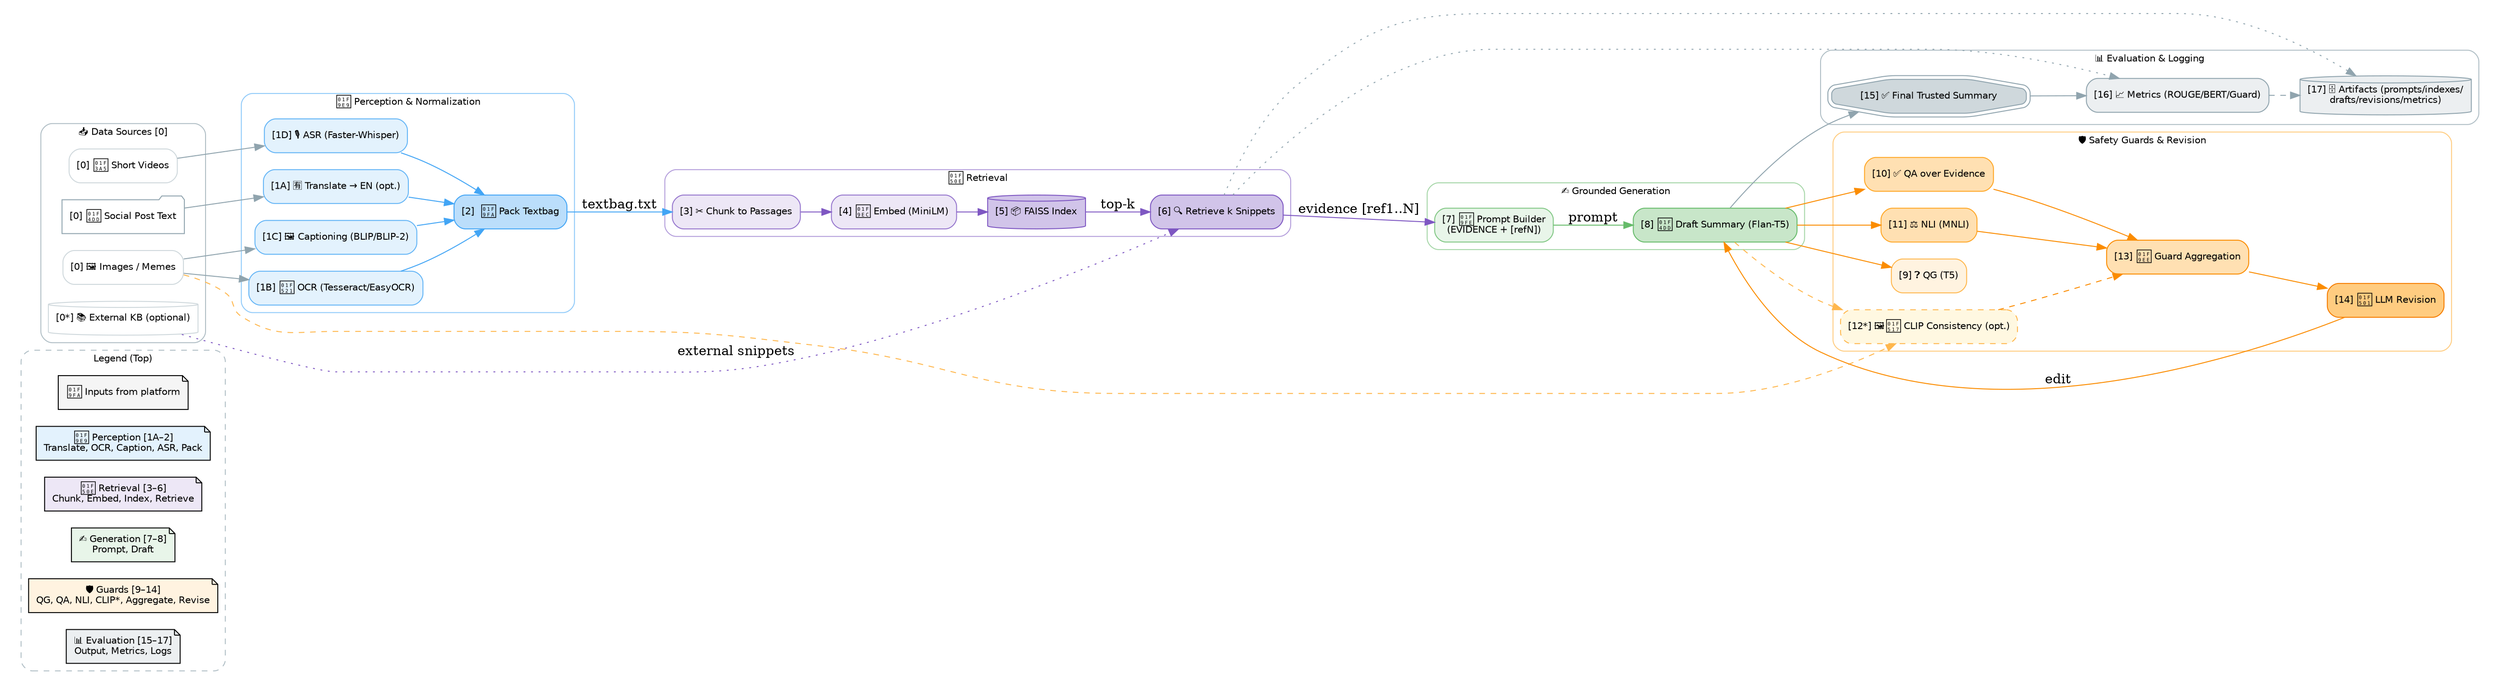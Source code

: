 digraph GMMS_FullDiagram {
  graph [fontname="Helvetica", dpi=110, pad="0.2", nodesep="0.25", ranksep="0.45"];
  rankdir=LR;
  fontsize=10;
  node  [shape=rect, fontsize=10, fontname="Helvetica", style="filled,rounded"];

  /* =============== Legend (Top) =============== */
  subgraph cluster_legend {
    label="Legend (Top)";
    style="rounded,dashed"; color="#B0BEC5"; fillcolor="#FAFAFA";
    LG_S [label="🧺 Inputs from platform",           shape=note, fillcolor="#F5F5F5"];
    LG_P [label="🧩 Perception [1A–2]\nTranslate, OCR, Caption, ASR, Pack", shape=note, fillcolor="#E3F2FD"];
    LG_R [label="🔎 Retrieval [3–6]\nChunk, Embed, Index, Retrieve",         shape=note, fillcolor="#EDE7F6"];
    LG_G [label="✍️ Generation [7–8]\nPrompt, Draft",                        shape=note, fillcolor="#E8F5E9"];
    LG_V [label="🛡️ Guards [9–14]\nQG, QA, NLI, CLIP*, Aggregate, Revise",  shape=note, fillcolor="#FFF3E0"];
    LG_E [label="📊 Evaluation [15–17]\nOutput, Metrics, Logs",               shape=note, fillcolor="#ECEFF1"];
    { rank=same; LG_S; LG_P; LG_R; LG_G; LG_V; LG_E }
  }

  /* =============== Data Sources =============== */
  subgraph cluster_sources {
    label="📥 Data Sources [0]";
    style=rounded; color="#B0BEC5"; fillcolor="#F5F5F5";
    S_TEXT  [label="[0] 📝 Social Post Text",    fillcolor="#FFFFFF", color="#90A4AE", shape=folder];
    S_IMG   [label="[0] 🖼️ Images / Memes",     fillcolor="#FFFFFF", color="#CFD8DC"];
    S_VID   [label="[0] 🎥 Short Videos",       fillcolor="#FFFFFF", color="#CFD8DC"];
    S_KB    [label="[0*] 📚 External KB (optional)", fillcolor="#FFFFFF", color="#CFD8DC", shape=cylinder];
  }

  /* =============== Perception & Normalization =============== */
  subgraph cluster_perception {
    label="🧩 Perception & Normalization";
    style=rounded; color="#90CAF9"; fillcolor="#E3F2FD";
    P_TRN  [label="[1A] 🈶 Translate → EN (opt.)",    fillcolor="#E3F2FD", color="#64B5F6"];
    P_OCR  [label="[1B] 🔡 OCR (Tesseract/EasyOCR)",   fillcolor="#E3F2FD", color="#64B5F6"];
    P_CAP  [label="[1C] 🖼️ Captioning (BLIP/BLIP-2)", fillcolor="#E3F2FD", color="#64B5F6"];
    P_ASR  [label="[1D] 🎙️ ASR (Faster-Whisper)",     fillcolor="#E3F2FD", color="#64B5F6"];
    P_PACK [label="[2]  🧺 Pack Textbag",              fillcolor="#BBDEFB", color="#42A5F5"];
  }

  /* =============== Retrieval =============== */
  subgraph cluster_retrieval {
    label="🔎 Retrieval";
    style=rounded; color="#B39DDB"; fillcolor="#EDE7F6";
    R_CHK  [label="[3] ✂️ Chunk to Passages",  fillcolor="#EDE7F6", color="#9575CD"];
    R_EMB  [label="[4] 🧬 Embed (MiniLM)",     fillcolor="#EDE7F6", color="#9575CD"];
    R_IDX  [label="[5] 📦 FAISS Index",        fillcolor="#D1C4E9", color="#7E57C2", shape=cylinder];
    R_RET  [label="[6] 🔍 Retrieve k Snippets",fillcolor="#D1C4E9", color="#7E57C2"];
  }

  /* =============== Grounded Generation =============== */
  subgraph cluster_generation {
    label="✍️ Grounded Generation";
    style=rounded; color="#A5D6A7"; fillcolor="#E8F5E9";
    G_PR   [label="[7] 🧾 Prompt Builder\n(EVIDENCE + [refN])", fillcolor="#E8F5E9", color="#81C784"];
    G_GEN  [label="[8] 📝 Draft Summary (Flan-T5)",            fillcolor="#C8E6C9", color="#66BB6A"];
  }

  /* =============== Safety Guards & Revision =============== */
  subgraph cluster_guards {
    label="🛡️ Safety Guards & Revision";
    style=rounded; color="#FFCC80"; fillcolor="#FFF3E0";
    V_QG   [label="[9] ❓ QG (T5)",                    fillcolor="#FFF3E0", color="#FFB74D"];
    V_QA   [label="[10] ✅ QA over Evidence",          fillcolor="#FFE0B2", color="#FFA726"];
    V_NLI  [label="[11] ⚖️ NLI (MNLI)",               fillcolor="#FFE0B2", color="#FFA726"];
    V_CLIP [label="[12*] 🖼️🔗 CLIP Consistency (opt.)", fillcolor="#FFF8E1", color="#FFB74D", style="filled,rounded,dashed"];
    V_AGR  [label="[13] 🧮 Guard Aggregation",        fillcolor="#FFE0B2", color="#FB8C00"];
    V_REV  [label="[14] 🔁 LLM Revision",             fillcolor="#FFCC80", color="#F57C00"];
  }

  /* =============== Evaluation & Logging =============== */
  subgraph cluster_eval {
    label="📊 Evaluation & Logging";
    style=rounded; color="#B0BEC5"; fillcolor="#ECEFF1";
    E_OUT  [label="[15] ✅ Final Trusted Summary", shape=doubleoctagon, fillcolor="#CFD8DC", color="#90A4AE"];
    E_MET  [label="[16] 📈 Metrics (ROUGE/BERT/Guard)", fillcolor="#ECEFF1", color="#90A4AE"];
    E_LOG  [label="[17] 🗄️ Artifacts (prompts/indexes/\ndrafts/revisions/metrics)", shape=cylinder, fillcolor="#ECEFF1", color="#90A4AE"];
  }

  /* =============== Main Flow (solid) =============== */
  S_TEXT -> P_TRN  [color="#90A4AE"];
  S_IMG  -> P_OCR  [color="#90A4AE"];
  S_IMG  -> P_CAP  [color="#90A4AE"];
  S_VID  -> P_ASR  [color="#90A4AE"];

  P_TRN  -> P_PACK [color="#42A5F5"];
  P_OCR  -> P_PACK [color="#42A5F5"];
  P_CAP  -> P_PACK [color="#42A5F5"];
  P_ASR  -> P_PACK [color="#42A5F5"];

  P_PACK -> R_CHK  [color="#42A5F5", label="textbag.txt"];
  R_CHK  -> R_EMB  [color="#7E57C2"];
  R_EMB  -> R_IDX  [color="#7E57C2"];
  R_IDX  -> R_RET  [color="#7E57C2", label="top-k"];

  R_RET  -> G_PR   [color="#7E57C2", label="evidence [ref1..N]"];
  G_PR   -> G_GEN  [color="#66BB6A", label="prompt"];

  /* Guards driving revision */
  G_GEN  -> V_QG   [color="#FB8C00"];
  G_GEN  -> V_NLI  [color="#FB8C00"];
  G_GEN  -> V_QA   [color="#FB8C00"];
  V_QA   -> V_AGR  [color="#FB8C00"];
  V_NLI  -> V_AGR  [color="#FB8C00"];
  V_CLIP -> V_AGR  [color="#FB8C00", style="dashed"];
  V_AGR  -> V_REV  [color="#FB8C00"];
  V_REV  -> G_GEN  [color="#FB8C00", label="edit", dir=both, arrowtail=none];

  /* Finalization & evaluation */
  G_GEN  -> E_OUT  [color="#90A4AE"];
  E_OUT  -> E_MET  [color="#90A4AE"];
  E_MET  -> E_LOG  [color="#90A4AE", style="dashed"];

  /* Optional / context edges (dotted) */
  S_KB   -> R_RET  [style=dotted, color="#7E57C2", label="external snippets"];
  S_IMG  -> V_CLIP [style=dashed, color="#FFB74D"];
  G_GEN  -> V_CLIP [style=dashed, color="#FFB74D"];
  R_RET  -> E_MET  [style=dotted, color="#90A4AE"];
  R_RET  -> E_LOG  [style=dotted, color="#90A4AE"];
}
